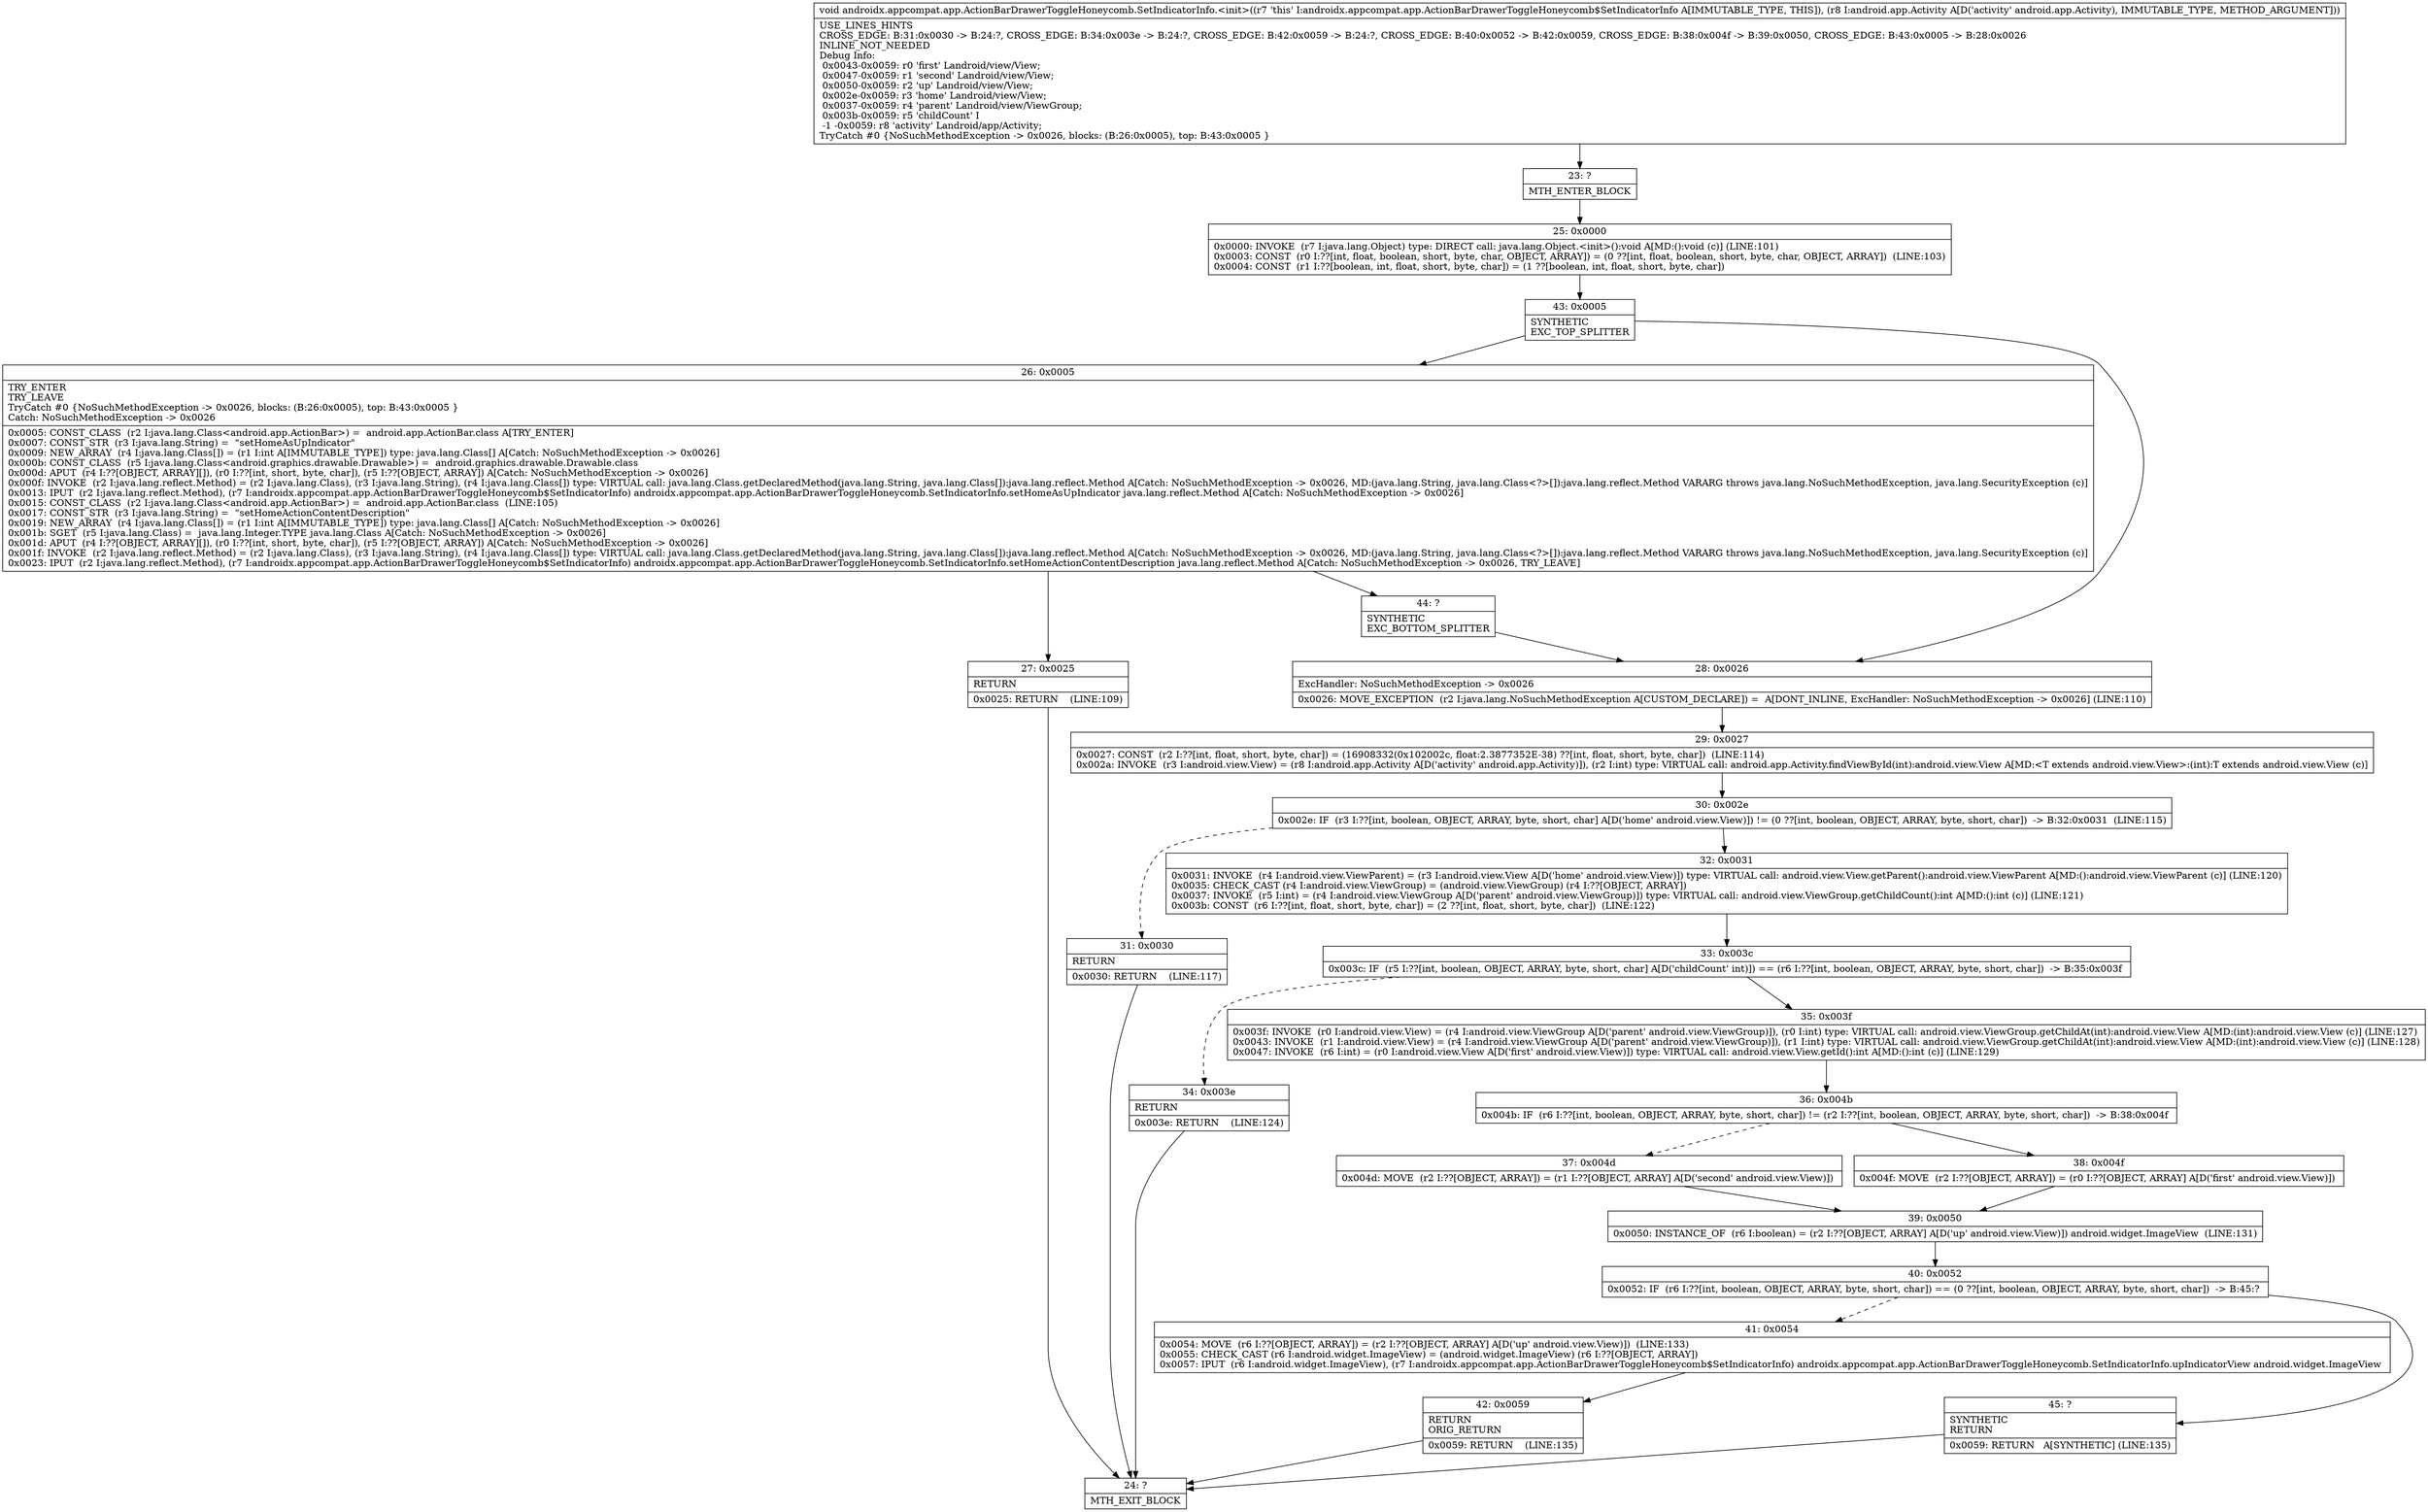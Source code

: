 digraph "CFG forandroidx.appcompat.app.ActionBarDrawerToggleHoneycomb.SetIndicatorInfo.\<init\>(Landroid\/app\/Activity;)V" {
Node_23 [shape=record,label="{23\:\ ?|MTH_ENTER_BLOCK\l}"];
Node_25 [shape=record,label="{25\:\ 0x0000|0x0000: INVOKE  (r7 I:java.lang.Object) type: DIRECT call: java.lang.Object.\<init\>():void A[MD:():void (c)] (LINE:101)\l0x0003: CONST  (r0 I:??[int, float, boolean, short, byte, char, OBJECT, ARRAY]) = (0 ??[int, float, boolean, short, byte, char, OBJECT, ARRAY])  (LINE:103)\l0x0004: CONST  (r1 I:??[boolean, int, float, short, byte, char]) = (1 ??[boolean, int, float, short, byte, char]) \l}"];
Node_43 [shape=record,label="{43\:\ 0x0005|SYNTHETIC\lEXC_TOP_SPLITTER\l}"];
Node_26 [shape=record,label="{26\:\ 0x0005|TRY_ENTER\lTRY_LEAVE\lTryCatch #0 \{NoSuchMethodException \-\> 0x0026, blocks: (B:26:0x0005), top: B:43:0x0005 \}\lCatch: NoSuchMethodException \-\> 0x0026\l|0x0005: CONST_CLASS  (r2 I:java.lang.Class\<android.app.ActionBar\>) =  android.app.ActionBar.class A[TRY_ENTER]\l0x0007: CONST_STR  (r3 I:java.lang.String) =  \"setHomeAsUpIndicator\" \l0x0009: NEW_ARRAY  (r4 I:java.lang.Class[]) = (r1 I:int A[IMMUTABLE_TYPE]) type: java.lang.Class[] A[Catch: NoSuchMethodException \-\> 0x0026]\l0x000b: CONST_CLASS  (r5 I:java.lang.Class\<android.graphics.drawable.Drawable\>) =  android.graphics.drawable.Drawable.class \l0x000d: APUT  (r4 I:??[OBJECT, ARRAY][]), (r0 I:??[int, short, byte, char]), (r5 I:??[OBJECT, ARRAY]) A[Catch: NoSuchMethodException \-\> 0x0026]\l0x000f: INVOKE  (r2 I:java.lang.reflect.Method) = (r2 I:java.lang.Class), (r3 I:java.lang.String), (r4 I:java.lang.Class[]) type: VIRTUAL call: java.lang.Class.getDeclaredMethod(java.lang.String, java.lang.Class[]):java.lang.reflect.Method A[Catch: NoSuchMethodException \-\> 0x0026, MD:(java.lang.String, java.lang.Class\<?\>[]):java.lang.reflect.Method VARARG throws java.lang.NoSuchMethodException, java.lang.SecurityException (c)]\l0x0013: IPUT  (r2 I:java.lang.reflect.Method), (r7 I:androidx.appcompat.app.ActionBarDrawerToggleHoneycomb$SetIndicatorInfo) androidx.appcompat.app.ActionBarDrawerToggleHoneycomb.SetIndicatorInfo.setHomeAsUpIndicator java.lang.reflect.Method A[Catch: NoSuchMethodException \-\> 0x0026]\l0x0015: CONST_CLASS  (r2 I:java.lang.Class\<android.app.ActionBar\>) =  android.app.ActionBar.class  (LINE:105)\l0x0017: CONST_STR  (r3 I:java.lang.String) =  \"setHomeActionContentDescription\" \l0x0019: NEW_ARRAY  (r4 I:java.lang.Class[]) = (r1 I:int A[IMMUTABLE_TYPE]) type: java.lang.Class[] A[Catch: NoSuchMethodException \-\> 0x0026]\l0x001b: SGET  (r5 I:java.lang.Class) =  java.lang.Integer.TYPE java.lang.Class A[Catch: NoSuchMethodException \-\> 0x0026]\l0x001d: APUT  (r4 I:??[OBJECT, ARRAY][]), (r0 I:??[int, short, byte, char]), (r5 I:??[OBJECT, ARRAY]) A[Catch: NoSuchMethodException \-\> 0x0026]\l0x001f: INVOKE  (r2 I:java.lang.reflect.Method) = (r2 I:java.lang.Class), (r3 I:java.lang.String), (r4 I:java.lang.Class[]) type: VIRTUAL call: java.lang.Class.getDeclaredMethod(java.lang.String, java.lang.Class[]):java.lang.reflect.Method A[Catch: NoSuchMethodException \-\> 0x0026, MD:(java.lang.String, java.lang.Class\<?\>[]):java.lang.reflect.Method VARARG throws java.lang.NoSuchMethodException, java.lang.SecurityException (c)]\l0x0023: IPUT  (r2 I:java.lang.reflect.Method), (r7 I:androidx.appcompat.app.ActionBarDrawerToggleHoneycomb$SetIndicatorInfo) androidx.appcompat.app.ActionBarDrawerToggleHoneycomb.SetIndicatorInfo.setHomeActionContentDescription java.lang.reflect.Method A[Catch: NoSuchMethodException \-\> 0x0026, TRY_LEAVE]\l}"];
Node_27 [shape=record,label="{27\:\ 0x0025|RETURN\l|0x0025: RETURN    (LINE:109)\l}"];
Node_24 [shape=record,label="{24\:\ ?|MTH_EXIT_BLOCK\l}"];
Node_44 [shape=record,label="{44\:\ ?|SYNTHETIC\lEXC_BOTTOM_SPLITTER\l}"];
Node_28 [shape=record,label="{28\:\ 0x0026|ExcHandler: NoSuchMethodException \-\> 0x0026\l|0x0026: MOVE_EXCEPTION  (r2 I:java.lang.NoSuchMethodException A[CUSTOM_DECLARE]) =  A[DONT_INLINE, ExcHandler: NoSuchMethodException \-\> 0x0026] (LINE:110)\l}"];
Node_29 [shape=record,label="{29\:\ 0x0027|0x0027: CONST  (r2 I:??[int, float, short, byte, char]) = (16908332(0x102002c, float:2.3877352E\-38) ??[int, float, short, byte, char])  (LINE:114)\l0x002a: INVOKE  (r3 I:android.view.View) = (r8 I:android.app.Activity A[D('activity' android.app.Activity)]), (r2 I:int) type: VIRTUAL call: android.app.Activity.findViewById(int):android.view.View A[MD:\<T extends android.view.View\>:(int):T extends android.view.View (c)]\l}"];
Node_30 [shape=record,label="{30\:\ 0x002e|0x002e: IF  (r3 I:??[int, boolean, OBJECT, ARRAY, byte, short, char] A[D('home' android.view.View)]) != (0 ??[int, boolean, OBJECT, ARRAY, byte, short, char])  \-\> B:32:0x0031  (LINE:115)\l}"];
Node_31 [shape=record,label="{31\:\ 0x0030|RETURN\l|0x0030: RETURN    (LINE:117)\l}"];
Node_32 [shape=record,label="{32\:\ 0x0031|0x0031: INVOKE  (r4 I:android.view.ViewParent) = (r3 I:android.view.View A[D('home' android.view.View)]) type: VIRTUAL call: android.view.View.getParent():android.view.ViewParent A[MD:():android.view.ViewParent (c)] (LINE:120)\l0x0035: CHECK_CAST (r4 I:android.view.ViewGroup) = (android.view.ViewGroup) (r4 I:??[OBJECT, ARRAY]) \l0x0037: INVOKE  (r5 I:int) = (r4 I:android.view.ViewGroup A[D('parent' android.view.ViewGroup)]) type: VIRTUAL call: android.view.ViewGroup.getChildCount():int A[MD:():int (c)] (LINE:121)\l0x003b: CONST  (r6 I:??[int, float, short, byte, char]) = (2 ??[int, float, short, byte, char])  (LINE:122)\l}"];
Node_33 [shape=record,label="{33\:\ 0x003c|0x003c: IF  (r5 I:??[int, boolean, OBJECT, ARRAY, byte, short, char] A[D('childCount' int)]) == (r6 I:??[int, boolean, OBJECT, ARRAY, byte, short, char])  \-\> B:35:0x003f \l}"];
Node_34 [shape=record,label="{34\:\ 0x003e|RETURN\l|0x003e: RETURN    (LINE:124)\l}"];
Node_35 [shape=record,label="{35\:\ 0x003f|0x003f: INVOKE  (r0 I:android.view.View) = (r4 I:android.view.ViewGroup A[D('parent' android.view.ViewGroup)]), (r0 I:int) type: VIRTUAL call: android.view.ViewGroup.getChildAt(int):android.view.View A[MD:(int):android.view.View (c)] (LINE:127)\l0x0043: INVOKE  (r1 I:android.view.View) = (r4 I:android.view.ViewGroup A[D('parent' android.view.ViewGroup)]), (r1 I:int) type: VIRTUAL call: android.view.ViewGroup.getChildAt(int):android.view.View A[MD:(int):android.view.View (c)] (LINE:128)\l0x0047: INVOKE  (r6 I:int) = (r0 I:android.view.View A[D('first' android.view.View)]) type: VIRTUAL call: android.view.View.getId():int A[MD:():int (c)] (LINE:129)\l}"];
Node_36 [shape=record,label="{36\:\ 0x004b|0x004b: IF  (r6 I:??[int, boolean, OBJECT, ARRAY, byte, short, char]) != (r2 I:??[int, boolean, OBJECT, ARRAY, byte, short, char])  \-\> B:38:0x004f \l}"];
Node_37 [shape=record,label="{37\:\ 0x004d|0x004d: MOVE  (r2 I:??[OBJECT, ARRAY]) = (r1 I:??[OBJECT, ARRAY] A[D('second' android.view.View)]) \l}"];
Node_39 [shape=record,label="{39\:\ 0x0050|0x0050: INSTANCE_OF  (r6 I:boolean) = (r2 I:??[OBJECT, ARRAY] A[D('up' android.view.View)]) android.widget.ImageView  (LINE:131)\l}"];
Node_40 [shape=record,label="{40\:\ 0x0052|0x0052: IF  (r6 I:??[int, boolean, OBJECT, ARRAY, byte, short, char]) == (0 ??[int, boolean, OBJECT, ARRAY, byte, short, char])  \-\> B:45:? \l}"];
Node_41 [shape=record,label="{41\:\ 0x0054|0x0054: MOVE  (r6 I:??[OBJECT, ARRAY]) = (r2 I:??[OBJECT, ARRAY] A[D('up' android.view.View)])  (LINE:133)\l0x0055: CHECK_CAST (r6 I:android.widget.ImageView) = (android.widget.ImageView) (r6 I:??[OBJECT, ARRAY]) \l0x0057: IPUT  (r6 I:android.widget.ImageView), (r7 I:androidx.appcompat.app.ActionBarDrawerToggleHoneycomb$SetIndicatorInfo) androidx.appcompat.app.ActionBarDrawerToggleHoneycomb.SetIndicatorInfo.upIndicatorView android.widget.ImageView \l}"];
Node_42 [shape=record,label="{42\:\ 0x0059|RETURN\lORIG_RETURN\l|0x0059: RETURN    (LINE:135)\l}"];
Node_45 [shape=record,label="{45\:\ ?|SYNTHETIC\lRETURN\l|0x0059: RETURN   A[SYNTHETIC] (LINE:135)\l}"];
Node_38 [shape=record,label="{38\:\ 0x004f|0x004f: MOVE  (r2 I:??[OBJECT, ARRAY]) = (r0 I:??[OBJECT, ARRAY] A[D('first' android.view.View)]) \l}"];
MethodNode[shape=record,label="{void androidx.appcompat.app.ActionBarDrawerToggleHoneycomb.SetIndicatorInfo.\<init\>((r7 'this' I:androidx.appcompat.app.ActionBarDrawerToggleHoneycomb$SetIndicatorInfo A[IMMUTABLE_TYPE, THIS]), (r8 I:android.app.Activity A[D('activity' android.app.Activity), IMMUTABLE_TYPE, METHOD_ARGUMENT]))  | USE_LINES_HINTS\lCROSS_EDGE: B:31:0x0030 \-\> B:24:?, CROSS_EDGE: B:34:0x003e \-\> B:24:?, CROSS_EDGE: B:42:0x0059 \-\> B:24:?, CROSS_EDGE: B:40:0x0052 \-\> B:42:0x0059, CROSS_EDGE: B:38:0x004f \-\> B:39:0x0050, CROSS_EDGE: B:43:0x0005 \-\> B:28:0x0026\lINLINE_NOT_NEEDED\lDebug Info:\l  0x0043\-0x0059: r0 'first' Landroid\/view\/View;\l  0x0047\-0x0059: r1 'second' Landroid\/view\/View;\l  0x0050\-0x0059: r2 'up' Landroid\/view\/View;\l  0x002e\-0x0059: r3 'home' Landroid\/view\/View;\l  0x0037\-0x0059: r4 'parent' Landroid\/view\/ViewGroup;\l  0x003b\-0x0059: r5 'childCount' I\l  \-1 \-0x0059: r8 'activity' Landroid\/app\/Activity;\lTryCatch #0 \{NoSuchMethodException \-\> 0x0026, blocks: (B:26:0x0005), top: B:43:0x0005 \}\l}"];
MethodNode -> Node_23;Node_23 -> Node_25;
Node_25 -> Node_43;
Node_43 -> Node_26;
Node_43 -> Node_28;
Node_26 -> Node_27;
Node_26 -> Node_44;
Node_27 -> Node_24;
Node_44 -> Node_28;
Node_28 -> Node_29;
Node_29 -> Node_30;
Node_30 -> Node_31[style=dashed];
Node_30 -> Node_32;
Node_31 -> Node_24;
Node_32 -> Node_33;
Node_33 -> Node_34[style=dashed];
Node_33 -> Node_35;
Node_34 -> Node_24;
Node_35 -> Node_36;
Node_36 -> Node_37[style=dashed];
Node_36 -> Node_38;
Node_37 -> Node_39;
Node_39 -> Node_40;
Node_40 -> Node_41[style=dashed];
Node_40 -> Node_45;
Node_41 -> Node_42;
Node_42 -> Node_24;
Node_45 -> Node_24;
Node_38 -> Node_39;
}

